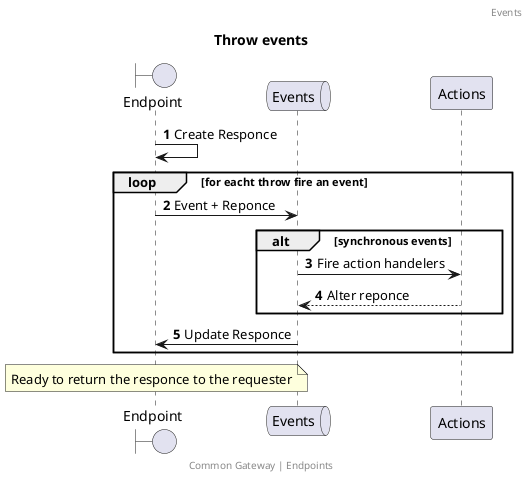 @startuml
title: Throw events
footer: Common Gateway | Endpoints
header: Events

autonumber

boundary    Endpoint         as Endpoint
queue       Events           as Events

Endpoint -> Endpoint: Create Responce
loop for eacht throw fire an event
Endpoint -> Events: Event + Reponce
alt synchronous events
Events -> Actions: Fire action handelers
Actions --> Events: Alter reponce
end
Events -> Endpoint: Update Responce
end
note over Endpoint: Ready to return the responce to the requester
@enduml